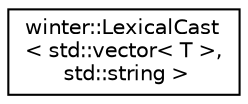 digraph "类继承关系图"
{
 // LATEX_PDF_SIZE
  edge [fontname="Helvetica",fontsize="10",labelfontname="Helvetica",labelfontsize="10"];
  node [fontname="Helvetica",fontsize="10",shape=record];
  rankdir="LR";
  Node0 [label="winter::LexicalCast\l\< std::vector\< T \>,\l std::string \>",height=0.2,width=0.4,color="black", fillcolor="white", style="filled",URL="$classwinter_1_1LexicalCast_3_01std_1_1vector_3_01T_01_4_00_01std_1_1string_01_4.html",tooltip="类型转换模板类片特化(std::vector<T> 转换成 YAML String)"];
}
